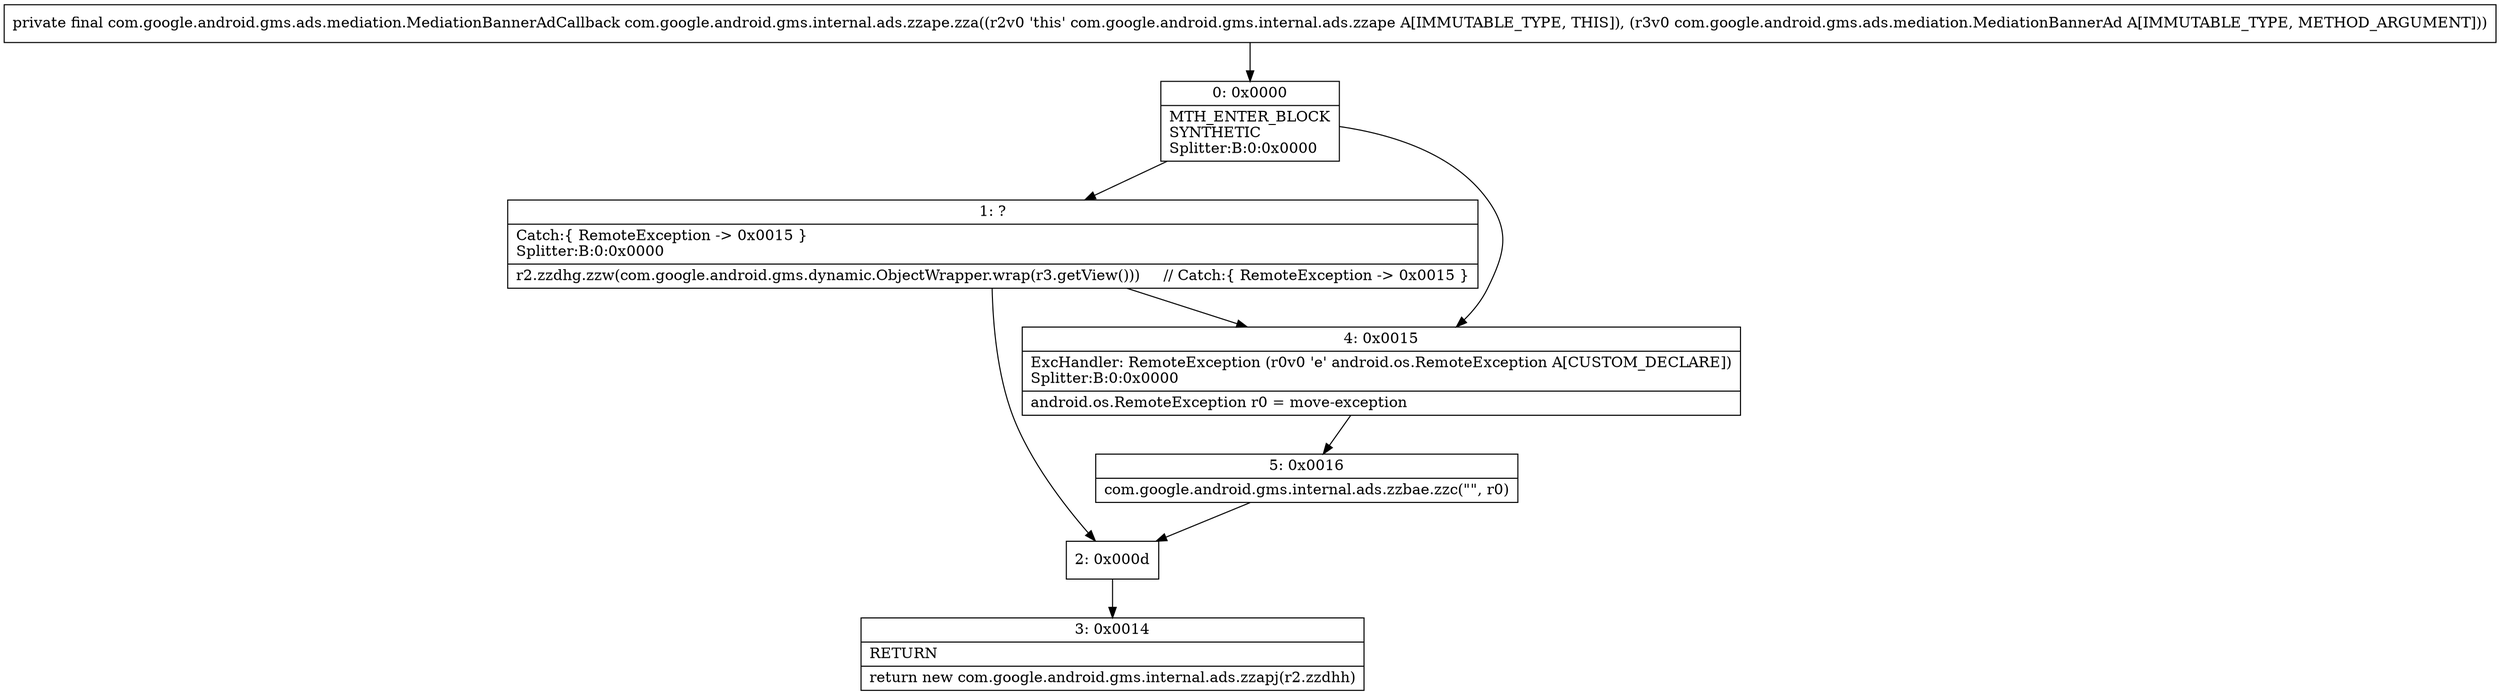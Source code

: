 digraph "CFG forcom.google.android.gms.internal.ads.zzape.zza(Lcom\/google\/android\/gms\/ads\/mediation\/MediationBannerAd;)Lcom\/google\/android\/gms\/ads\/mediation\/MediationBannerAdCallback;" {
Node_0 [shape=record,label="{0\:\ 0x0000|MTH_ENTER_BLOCK\lSYNTHETIC\lSplitter:B:0:0x0000\l}"];
Node_1 [shape=record,label="{1\:\ ?|Catch:\{ RemoteException \-\> 0x0015 \}\lSplitter:B:0:0x0000\l|r2.zzdhg.zzw(com.google.android.gms.dynamic.ObjectWrapper.wrap(r3.getView()))     \/\/ Catch:\{ RemoteException \-\> 0x0015 \}\l}"];
Node_2 [shape=record,label="{2\:\ 0x000d}"];
Node_3 [shape=record,label="{3\:\ 0x0014|RETURN\l|return new com.google.android.gms.internal.ads.zzapj(r2.zzdhh)\l}"];
Node_4 [shape=record,label="{4\:\ 0x0015|ExcHandler: RemoteException (r0v0 'e' android.os.RemoteException A[CUSTOM_DECLARE])\lSplitter:B:0:0x0000\l|android.os.RemoteException r0 = move\-exception\l}"];
Node_5 [shape=record,label="{5\:\ 0x0016|com.google.android.gms.internal.ads.zzbae.zzc(\"\", r0)\l}"];
MethodNode[shape=record,label="{private final com.google.android.gms.ads.mediation.MediationBannerAdCallback com.google.android.gms.internal.ads.zzape.zza((r2v0 'this' com.google.android.gms.internal.ads.zzape A[IMMUTABLE_TYPE, THIS]), (r3v0 com.google.android.gms.ads.mediation.MediationBannerAd A[IMMUTABLE_TYPE, METHOD_ARGUMENT])) }"];
MethodNode -> Node_0;
Node_0 -> Node_1;
Node_0 -> Node_4;
Node_1 -> Node_2;
Node_1 -> Node_4;
Node_2 -> Node_3;
Node_4 -> Node_5;
Node_5 -> Node_2;
}


